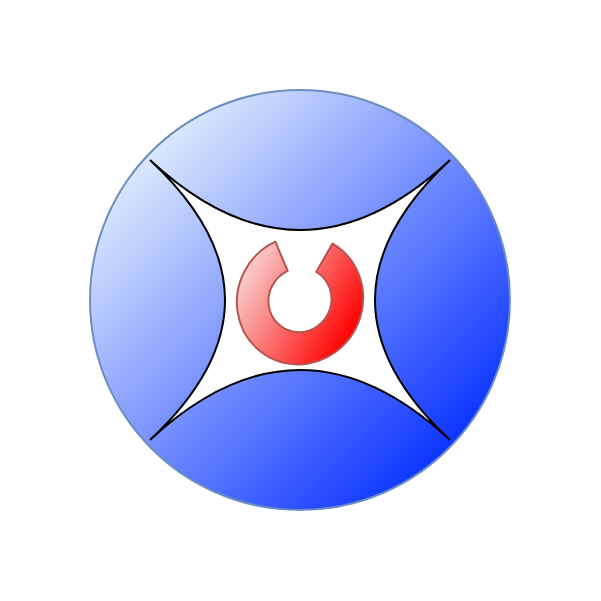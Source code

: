 <mxfile version="21.6.8" type="device">
  <diagram name="Page-1" id="Fm0VDzHt-ju9al6D2IDV">
    <mxGraphModel dx="1114" dy="1239" grid="1" gridSize="10" guides="1" tooltips="1" connect="1" arrows="1" fold="1" page="1" pageScale="1" pageWidth="850" pageHeight="1100" math="0" shadow="0">
      <root>
        <mxCell id="0" />
        <mxCell id="1" parent="0" />
        <mxCell id="Zx3IvmGoeNjpf2_-p5FG-1" value="" style="ellipse;whiteSpace=wrap;html=1;aspect=fixed;rotation=-45;fillColor=#dae8fc;strokeColor=#6c8ebf;gradientColor=#0D35FF;" vertex="1" parent="1">
          <mxGeometry x="310" y="210" width="210" height="210" as="geometry" />
        </mxCell>
        <mxCell id="Zx3IvmGoeNjpf2_-p5FG-2" value="" style="shape=switch;whiteSpace=wrap;html=1;" vertex="1" parent="1">
          <mxGeometry x="340" y="245" width="150" height="140" as="geometry" />
        </mxCell>
        <mxCell id="Zx3IvmGoeNjpf2_-p5FG-3" value="" style="verticalLabelPosition=bottom;verticalAlign=top;html=1;shape=mxgraph.basic.partConcEllipse;startAngle=0.25;endAngle=0.1;arcWidth=0.5;fillColor=#f8cecc;strokeColor=#b85450;gradientColor=#FF0000;rotation=-60;" vertex="1" parent="1">
          <mxGeometry x="382.5" y="283.75" width="65" height="62.5" as="geometry" />
        </mxCell>
      </root>
    </mxGraphModel>
  </diagram>
</mxfile>
